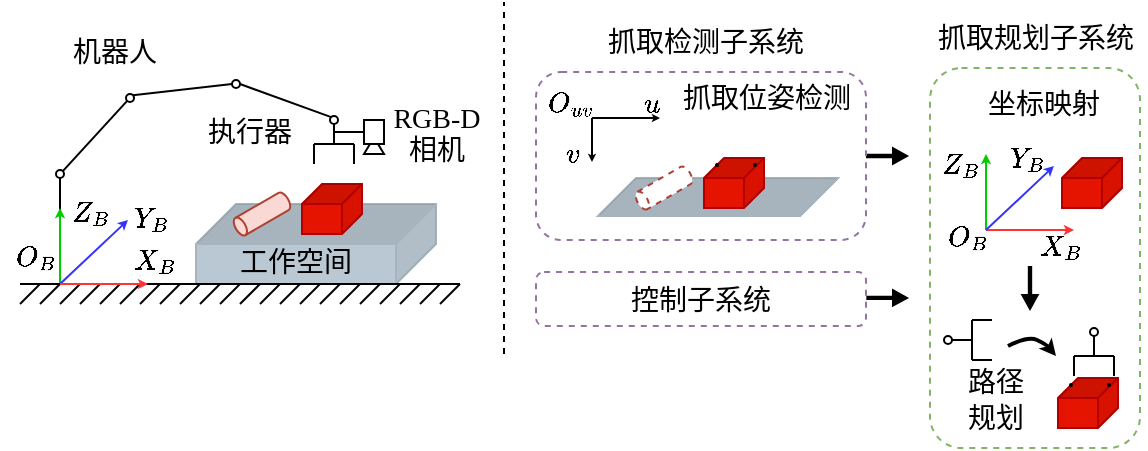 <mxfile version="24.5.1" type="device">
  <diagram name="第 1 页" id="QVBIr1oQ65fZIcBnBIKk">
    <mxGraphModel dx="683" dy="407" grid="1" gridSize="10" guides="0" tooltips="1" connect="1" arrows="1" fold="1" page="1" pageScale="1" pageWidth="1920" pageHeight="1200" math="1" shadow="0">
      <root>
        <mxCell id="0" />
        <mxCell id="1" parent="0" />
        <mxCell id="sRjg3EX3xUOvvjhrIUut-145" value="" style="group;strokeColor=none;" parent="1" vertex="1" connectable="0">
          <mxGeometry x="10" y="21" width="563" height="223" as="geometry" />
        </mxCell>
        <mxCell id="sRjg3EX3xUOvvjhrIUut-85" value="&lt;font face=&quot;宋体&quot; style=&quot;font-size: 14px;&quot;&gt;抓取检测子系统&lt;/font&gt;" style="text;html=1;align=center;verticalAlign=middle;whiteSpace=wrap;rounded=0;container=0;" parent="sRjg3EX3xUOvvjhrIUut-145" vertex="1">
          <mxGeometry x="289" y="15" width="108" height="12" as="geometry" />
        </mxCell>
        <mxCell id="sRjg3EX3xUOvvjhrIUut-5" value="" style="endArrow=none;html=1;rounded=0;dashed=1;" parent="sRjg3EX3xUOvvjhrIUut-145" edge="1">
          <mxGeometry width="50" height="50" relative="1" as="geometry">
            <mxPoint x="242" y="176" as="sourcePoint" />
            <mxPoint x="242" as="targetPoint" />
          </mxGeometry>
        </mxCell>
        <mxCell id="sRjg3EX3xUOvvjhrIUut-87" value="&lt;span style=&quot;font-size: 14px;&quot;&gt;&lt;font face=&quot;宋体&quot;&gt;控制子系统&lt;/font&gt;&lt;/span&gt;" style="rounded=1;whiteSpace=wrap;html=1;fillColor=#FFFFFF;strokeColor=#9673a6;dashed=1;container=0;" parent="sRjg3EX3xUOvvjhrIUut-145" vertex="1">
          <mxGeometry x="258" y="135" width="165" height="27" as="geometry" />
        </mxCell>
        <mxCell id="sRjg3EX3xUOvvjhrIUut-140" value="" style="shape=flexArrow;endArrow=classic;html=1;rounded=0;fillColor=#000000;width=1.176;endSize=2;endWidth=5.536;startSize=2;exitX=1;exitY=0.5;exitDx=0;exitDy=0;" parent="sRjg3EX3xUOvvjhrIUut-145" source="sRjg3EX3xUOvvjhrIUut-69" edge="1">
          <mxGeometry width="50" height="50" relative="1" as="geometry">
            <mxPoint x="338" y="218" as="sourcePoint" />
            <mxPoint x="444" y="77" as="targetPoint" />
          </mxGeometry>
        </mxCell>
        <mxCell id="sRjg3EX3xUOvvjhrIUut-141" value="" style="shape=flexArrow;endArrow=classic;html=1;rounded=0;fillColor=#000000;width=1.176;endSize=2;endWidth=5.536;startSize=2;exitX=1.001;exitY=0.478;exitDx=0;exitDy=0;exitPerimeter=0;" parent="sRjg3EX3xUOvvjhrIUut-145" source="sRjg3EX3xUOvvjhrIUut-87" edge="1">
          <mxGeometry width="50" height="50" relative="1" as="geometry">
            <mxPoint x="290" y="226" as="sourcePoint" />
            <mxPoint x="444" y="148" as="targetPoint" />
          </mxGeometry>
        </mxCell>
        <mxCell id="sRjg3EX3xUOvvjhrIUut-30" value="&lt;font face=&quot;宋体&quot; style=&quot;font-size: 14px;&quot;&gt;工作空间&lt;/font&gt;" style="shape=cube;whiteSpace=wrap;html=1;boundedLbl=1;backgroundOutline=1;darkOpacity=0.05;darkOpacity2=0.1;direction=south;fillColor=#bac8d3;strokeColor=#a7b4bd;strokeWidth=1;container=0;" parent="sRjg3EX3xUOvvjhrIUut-145" vertex="1">
          <mxGeometry x="88" y="101" width="120" height="40" as="geometry" />
        </mxCell>
        <mxCell id="sRjg3EX3xUOvvjhrIUut-31" value="" style="shape=cylinder3;whiteSpace=wrap;html=1;boundedLbl=1;backgroundOutline=1;size=2.528;direction=west;rotation=60;fillColor=#fad9d5;strokeColor=#ae4132;container=0;" parent="sRjg3EX3xUOvvjhrIUut-145" vertex="1">
          <mxGeometry x="116" y="91" width="10" height="30" as="geometry" />
        </mxCell>
        <mxCell id="sRjg3EX3xUOvvjhrIUut-32" value="" style="shape=cube;whiteSpace=wrap;html=1;boundedLbl=1;backgroundOutline=1;darkOpacity=0.05;darkOpacity2=0.1;direction=south;size=10;fillColor=#e51400;strokeColor=#B20000;fontColor=#ffffff;container=0;" parent="sRjg3EX3xUOvvjhrIUut-145" vertex="1">
          <mxGeometry x="141" y="91" width="30" height="25" as="geometry" />
        </mxCell>
        <mxCell id="sRjg3EX3xUOvvjhrIUut-48" value="" style="endArrow=none;html=1;rounded=0;" parent="sRjg3EX3xUOvvjhrIUut-145" edge="1">
          <mxGeometry width="50" height="50" relative="1" as="geometry">
            <mxPoint x="20" y="141" as="sourcePoint" />
            <mxPoint x="20" y="87" as="targetPoint" />
          </mxGeometry>
        </mxCell>
        <mxCell id="sRjg3EX3xUOvvjhrIUut-49" value="" style="ellipse;whiteSpace=wrap;html=1;aspect=fixed;container=0;" parent="sRjg3EX3xUOvvjhrIUut-145" vertex="1">
          <mxGeometry x="18" y="84" width="4" height="4" as="geometry" />
        </mxCell>
        <mxCell id="sRjg3EX3xUOvvjhrIUut-51" value="" style="endArrow=classic;html=1;rounded=0;strokeColor=#00CC00;strokeWidth=1;endSize=2;" parent="sRjg3EX3xUOvvjhrIUut-145" edge="1">
          <mxGeometry width="50" height="50" relative="1" as="geometry">
            <mxPoint x="20" y="141" as="sourcePoint" />
            <mxPoint x="20" y="103" as="targetPoint" />
          </mxGeometry>
        </mxCell>
        <mxCell id="sRjg3EX3xUOvvjhrIUut-52" value="" style="endArrow=classic;html=1;rounded=0;strokeColor=#3333FF;strokeWidth=1;endSize=2;" parent="sRjg3EX3xUOvvjhrIUut-145" edge="1">
          <mxGeometry width="50" height="50" relative="1" as="geometry">
            <mxPoint x="20" y="141" as="sourcePoint" />
            <mxPoint x="54" y="109" as="targetPoint" />
          </mxGeometry>
        </mxCell>
        <mxCell id="sRjg3EX3xUOvvjhrIUut-55" value="\(O_B\)" style="text;html=1;align=center;verticalAlign=middle;whiteSpace=wrap;rounded=0;container=0;" parent="sRjg3EX3xUOvvjhrIUut-145" vertex="1">
          <mxGeometry x="1" y="121" width="13" height="14" as="geometry" />
        </mxCell>
        <mxCell id="sRjg3EX3xUOvvjhrIUut-56" value="\(X_B\)" style="text;html=1;align=center;verticalAlign=middle;whiteSpace=wrap;rounded=0;container=0;" parent="sRjg3EX3xUOvvjhrIUut-145" vertex="1">
          <mxGeometry x="62" y="121" width="11" height="15" as="geometry" />
        </mxCell>
        <mxCell id="sRjg3EX3xUOvvjhrIUut-57" value="\(Y_B\)" style="text;html=1;align=center;verticalAlign=middle;whiteSpace=wrap;rounded=0;container=0;" parent="sRjg3EX3xUOvvjhrIUut-145" vertex="1">
          <mxGeometry x="36" y="93" width="60" height="30" as="geometry" />
        </mxCell>
        <mxCell id="sRjg3EX3xUOvvjhrIUut-58" value="\(Z_B\)" style="text;html=1;align=center;verticalAlign=middle;whiteSpace=wrap;rounded=0;container=0;" parent="sRjg3EX3xUOvvjhrIUut-145" vertex="1">
          <mxGeometry x="26" y="99" width="18" height="11" as="geometry" />
        </mxCell>
        <mxCell id="sRjg3EX3xUOvvjhrIUut-60" value="" style="ellipse;whiteSpace=wrap;html=1;aspect=fixed;container=0;" parent="sRjg3EX3xUOvvjhrIUut-145" vertex="1">
          <mxGeometry x="53" y="46" width="4" height="4" as="geometry" />
        </mxCell>
        <mxCell id="sRjg3EX3xUOvvjhrIUut-62" value="" style="endArrow=none;html=1;rounded=0;entryX=0;entryY=1;entryDx=0;entryDy=0;exitX=1;exitY=0;exitDx=0;exitDy=0;" parent="sRjg3EX3xUOvvjhrIUut-145" source="sRjg3EX3xUOvvjhrIUut-49" target="sRjg3EX3xUOvvjhrIUut-60" edge="1">
          <mxGeometry width="50" height="50" relative="1" as="geometry">
            <mxPoint x="6" y="77" as="sourcePoint" />
            <mxPoint x="39" y="41" as="targetPoint" />
          </mxGeometry>
        </mxCell>
        <mxCell id="sRjg3EX3xUOvvjhrIUut-63" value="" style="ellipse;whiteSpace=wrap;html=1;aspect=fixed;container=0;" parent="sRjg3EX3xUOvvjhrIUut-145" vertex="1">
          <mxGeometry x="106" y="39" width="4" height="4" as="geometry" />
        </mxCell>
        <mxCell id="sRjg3EX3xUOvvjhrIUut-64" value="" style="endArrow=none;html=1;rounded=0;entryX=0;entryY=0.5;entryDx=0;entryDy=0;exitX=1;exitY=0;exitDx=0;exitDy=0;" parent="sRjg3EX3xUOvvjhrIUut-145" source="sRjg3EX3xUOvvjhrIUut-60" target="sRjg3EX3xUOvvjhrIUut-63" edge="1">
          <mxGeometry width="50" height="50" relative="1" as="geometry">
            <mxPoint x="56" y="30" as="sourcePoint" />
            <mxPoint x="105" y="23" as="targetPoint" />
          </mxGeometry>
        </mxCell>
        <mxCell id="sRjg3EX3xUOvvjhrIUut-65" value="" style="endArrow=none;html=1;rounded=0;exitX=1;exitY=0.5;exitDx=0;exitDy=0;entryX=0;entryY=0;entryDx=0;entryDy=0;" parent="sRjg3EX3xUOvvjhrIUut-145" source="sRjg3EX3xUOvvjhrIUut-63" target="sRjg3EX3xUOvvjhrIUut-39" edge="1">
          <mxGeometry width="50" height="50" relative="1" as="geometry">
            <mxPoint x="131" y="65" as="sourcePoint" />
            <mxPoint x="181" y="15" as="targetPoint" />
          </mxGeometry>
        </mxCell>
        <mxCell id="sRjg3EX3xUOvvjhrIUut-66" value="&lt;font face=&quot;宋体&quot; style=&quot;font-size: 14px;&quot;&gt;执行器&lt;/font&gt;" style="text;html=1;align=center;verticalAlign=middle;whiteSpace=wrap;rounded=0;container=0;" parent="sRjg3EX3xUOvvjhrIUut-145" vertex="1">
          <mxGeometry x="90" y="60" width="50" height="11" as="geometry" />
        </mxCell>
        <mxCell id="sRjg3EX3xUOvvjhrIUut-67" value="&lt;font face=&quot;宋体&quot; style=&quot;font-size: 14px;&quot;&gt;机器人&lt;/font&gt;" style="text;html=1;align=center;verticalAlign=middle;whiteSpace=wrap;rounded=0;container=0;" parent="sRjg3EX3xUOvvjhrIUut-145" vertex="1">
          <mxGeometry x="20" y="10" width="55" height="31" as="geometry" />
        </mxCell>
        <mxCell id="sRjg3EX3xUOvvjhrIUut-68" value="&lt;font style=&quot;font-size: 14px;&quot; face=&quot;Times New Roman&quot;&gt;RGB-D&lt;/font&gt;&lt;div style=&quot;line-height: 100%; font-size: 14px;&quot;&gt;&lt;font face=&quot;宋体&quot;&gt;相机&lt;/font&gt;&lt;/div&gt;" style="text;html=1;align=center;verticalAlign=middle;whiteSpace=wrap;rounded=0;spacing=1;spacingTop=0;container=0;" parent="sRjg3EX3xUOvvjhrIUut-145" vertex="1">
          <mxGeometry x="185" y="60" width="47" height="11" as="geometry" />
        </mxCell>
        <mxCell id="sRjg3EX3xUOvvjhrIUut-6" value="" style="endArrow=none;html=1;rounded=0;" parent="sRjg3EX3xUOvvjhrIUut-145" edge="1">
          <mxGeometry width="50" height="50" relative="1" as="geometry">
            <mxPoint y="141" as="sourcePoint" />
            <mxPoint x="220" y="141" as="targetPoint" />
          </mxGeometry>
        </mxCell>
        <mxCell id="sRjg3EX3xUOvvjhrIUut-7" value="" style="endArrow=none;html=1;rounded=0;" parent="sRjg3EX3xUOvvjhrIUut-145" edge="1">
          <mxGeometry width="50" height="50" relative="1" as="geometry">
            <mxPoint y="151" as="sourcePoint" />
            <mxPoint x="10" y="141" as="targetPoint" />
          </mxGeometry>
        </mxCell>
        <mxCell id="sRjg3EX3xUOvvjhrIUut-8" value="" style="endArrow=none;html=1;rounded=0;" parent="sRjg3EX3xUOvvjhrIUut-145" edge="1">
          <mxGeometry width="50" height="50" relative="1" as="geometry">
            <mxPoint x="60" y="151" as="sourcePoint" />
            <mxPoint x="70" y="141" as="targetPoint" />
          </mxGeometry>
        </mxCell>
        <mxCell id="sRjg3EX3xUOvvjhrIUut-9" value="" style="endArrow=none;html=1;rounded=0;" parent="sRjg3EX3xUOvvjhrIUut-145" edge="1">
          <mxGeometry width="50" height="50" relative="1" as="geometry">
            <mxPoint x="20" y="151" as="sourcePoint" />
            <mxPoint x="30" y="141" as="targetPoint" />
          </mxGeometry>
        </mxCell>
        <mxCell id="sRjg3EX3xUOvvjhrIUut-10" value="" style="endArrow=none;html=1;rounded=0;" parent="sRjg3EX3xUOvvjhrIUut-145" edge="1">
          <mxGeometry width="50" height="50" relative="1" as="geometry">
            <mxPoint x="80" y="151" as="sourcePoint" />
            <mxPoint x="90" y="141" as="targetPoint" />
          </mxGeometry>
        </mxCell>
        <mxCell id="sRjg3EX3xUOvvjhrIUut-11" value="" style="endArrow=none;html=1;rounded=0;" parent="sRjg3EX3xUOvvjhrIUut-145" edge="1">
          <mxGeometry width="50" height="50" relative="1" as="geometry">
            <mxPoint x="40" y="151" as="sourcePoint" />
            <mxPoint x="50" y="141" as="targetPoint" />
          </mxGeometry>
        </mxCell>
        <mxCell id="sRjg3EX3xUOvvjhrIUut-12" value="" style="endArrow=none;html=1;rounded=0;" parent="sRjg3EX3xUOvvjhrIUut-145" edge="1">
          <mxGeometry width="50" height="50" relative="1" as="geometry">
            <mxPoint x="100" y="151" as="sourcePoint" />
            <mxPoint x="110" y="141" as="targetPoint" />
          </mxGeometry>
        </mxCell>
        <mxCell id="sRjg3EX3xUOvvjhrIUut-13" value="" style="endArrow=none;html=1;rounded=0;" parent="sRjg3EX3xUOvvjhrIUut-145" edge="1">
          <mxGeometry width="50" height="50" relative="1" as="geometry">
            <mxPoint x="120" y="151" as="sourcePoint" />
            <mxPoint x="130" y="141" as="targetPoint" />
          </mxGeometry>
        </mxCell>
        <mxCell id="sRjg3EX3xUOvvjhrIUut-14" value="" style="endArrow=none;html=1;rounded=0;" parent="sRjg3EX3xUOvvjhrIUut-145" edge="1">
          <mxGeometry width="50" height="50" relative="1" as="geometry">
            <mxPoint x="140" y="151" as="sourcePoint" />
            <mxPoint x="150" y="141" as="targetPoint" />
          </mxGeometry>
        </mxCell>
        <mxCell id="sRjg3EX3xUOvvjhrIUut-15" value="" style="endArrow=none;html=1;rounded=0;" parent="sRjg3EX3xUOvvjhrIUut-145" edge="1">
          <mxGeometry width="50" height="50" relative="1" as="geometry">
            <mxPoint x="160" y="151" as="sourcePoint" />
            <mxPoint x="170" y="141" as="targetPoint" />
          </mxGeometry>
        </mxCell>
        <mxCell id="sRjg3EX3xUOvvjhrIUut-16" value="" style="endArrow=none;html=1;rounded=0;" parent="sRjg3EX3xUOvvjhrIUut-145" edge="1">
          <mxGeometry width="50" height="50" relative="1" as="geometry">
            <mxPoint x="180" y="151" as="sourcePoint" />
            <mxPoint x="190" y="141" as="targetPoint" />
          </mxGeometry>
        </mxCell>
        <mxCell id="sRjg3EX3xUOvvjhrIUut-17" value="" style="endArrow=none;html=1;rounded=0;" parent="sRjg3EX3xUOvvjhrIUut-145" edge="1">
          <mxGeometry width="50" height="50" relative="1" as="geometry">
            <mxPoint x="200" y="151" as="sourcePoint" />
            <mxPoint x="210" y="141" as="targetPoint" />
          </mxGeometry>
        </mxCell>
        <mxCell id="sRjg3EX3xUOvvjhrIUut-19" value="" style="endArrow=none;html=1;rounded=0;" parent="sRjg3EX3xUOvvjhrIUut-145" edge="1">
          <mxGeometry width="50" height="50" relative="1" as="geometry">
            <mxPoint x="10" y="151" as="sourcePoint" />
            <mxPoint x="20" y="141" as="targetPoint" />
          </mxGeometry>
        </mxCell>
        <mxCell id="sRjg3EX3xUOvvjhrIUut-20" value="" style="endArrow=none;html=1;rounded=0;" parent="sRjg3EX3xUOvvjhrIUut-145" edge="1">
          <mxGeometry width="50" height="50" relative="1" as="geometry">
            <mxPoint x="30" y="151" as="sourcePoint" />
            <mxPoint x="40" y="141" as="targetPoint" />
          </mxGeometry>
        </mxCell>
        <mxCell id="sRjg3EX3xUOvvjhrIUut-21" value="" style="endArrow=none;html=1;rounded=0;" parent="sRjg3EX3xUOvvjhrIUut-145" edge="1">
          <mxGeometry width="50" height="50" relative="1" as="geometry">
            <mxPoint x="50" y="151" as="sourcePoint" />
            <mxPoint x="60" y="141" as="targetPoint" />
          </mxGeometry>
        </mxCell>
        <mxCell id="sRjg3EX3xUOvvjhrIUut-22" value="" style="endArrow=none;html=1;rounded=0;" parent="sRjg3EX3xUOvvjhrIUut-145" edge="1">
          <mxGeometry width="50" height="50" relative="1" as="geometry">
            <mxPoint x="70" y="151" as="sourcePoint" />
            <mxPoint x="80" y="141" as="targetPoint" />
          </mxGeometry>
        </mxCell>
        <mxCell id="sRjg3EX3xUOvvjhrIUut-23" value="" style="endArrow=none;html=1;rounded=0;" parent="sRjg3EX3xUOvvjhrIUut-145" edge="1">
          <mxGeometry width="50" height="50" relative="1" as="geometry">
            <mxPoint x="90" y="151" as="sourcePoint" />
            <mxPoint x="100" y="141" as="targetPoint" />
          </mxGeometry>
        </mxCell>
        <mxCell id="sRjg3EX3xUOvvjhrIUut-24" value="" style="endArrow=none;html=1;rounded=0;" parent="sRjg3EX3xUOvvjhrIUut-145" edge="1">
          <mxGeometry width="50" height="50" relative="1" as="geometry">
            <mxPoint x="110" y="151" as="sourcePoint" />
            <mxPoint x="120" y="141" as="targetPoint" />
          </mxGeometry>
        </mxCell>
        <mxCell id="sRjg3EX3xUOvvjhrIUut-25" value="" style="endArrow=none;html=1;rounded=0;" parent="sRjg3EX3xUOvvjhrIUut-145" edge="1">
          <mxGeometry width="50" height="50" relative="1" as="geometry">
            <mxPoint x="130" y="151" as="sourcePoint" />
            <mxPoint x="140" y="141" as="targetPoint" />
          </mxGeometry>
        </mxCell>
        <mxCell id="sRjg3EX3xUOvvjhrIUut-26" value="" style="endArrow=none;html=1;rounded=0;" parent="sRjg3EX3xUOvvjhrIUut-145" edge="1">
          <mxGeometry width="50" height="50" relative="1" as="geometry">
            <mxPoint x="150" y="151" as="sourcePoint" />
            <mxPoint x="160" y="141" as="targetPoint" />
          </mxGeometry>
        </mxCell>
        <mxCell id="sRjg3EX3xUOvvjhrIUut-27" value="" style="endArrow=none;html=1;rounded=0;" parent="sRjg3EX3xUOvvjhrIUut-145" edge="1">
          <mxGeometry width="50" height="50" relative="1" as="geometry">
            <mxPoint x="170" y="151" as="sourcePoint" />
            <mxPoint x="180" y="141" as="targetPoint" />
          </mxGeometry>
        </mxCell>
        <mxCell id="sRjg3EX3xUOvvjhrIUut-28" value="" style="endArrow=none;html=1;rounded=0;" parent="sRjg3EX3xUOvvjhrIUut-145" edge="1">
          <mxGeometry width="50" height="50" relative="1" as="geometry">
            <mxPoint x="190" y="151" as="sourcePoint" />
            <mxPoint x="200" y="141" as="targetPoint" />
          </mxGeometry>
        </mxCell>
        <mxCell id="sRjg3EX3xUOvvjhrIUut-29" value="" style="endArrow=none;html=1;rounded=0;" parent="sRjg3EX3xUOvvjhrIUut-145" edge="1">
          <mxGeometry width="50" height="50" relative="1" as="geometry">
            <mxPoint x="210" y="151" as="sourcePoint" />
            <mxPoint x="220" y="141" as="targetPoint" />
          </mxGeometry>
        </mxCell>
        <mxCell id="sRjg3EX3xUOvvjhrIUut-34" value="" style="endArrow=none;html=1;rounded=0;" parent="sRjg3EX3xUOvvjhrIUut-145" edge="1">
          <mxGeometry width="50" height="50" relative="1" as="geometry">
            <mxPoint x="147" y="71" as="sourcePoint" />
            <mxPoint x="167" y="71" as="targetPoint" />
          </mxGeometry>
        </mxCell>
        <mxCell id="sRjg3EX3xUOvvjhrIUut-36" value="" style="endArrow=none;html=1;rounded=0;" parent="sRjg3EX3xUOvvjhrIUut-145" edge="1">
          <mxGeometry width="50" height="50" relative="1" as="geometry">
            <mxPoint x="147" y="81" as="sourcePoint" />
            <mxPoint x="147" y="71" as="targetPoint" />
          </mxGeometry>
        </mxCell>
        <mxCell id="sRjg3EX3xUOvvjhrIUut-37" value="" style="endArrow=none;html=1;rounded=0;" parent="sRjg3EX3xUOvvjhrIUut-145" edge="1">
          <mxGeometry width="50" height="50" relative="1" as="geometry">
            <mxPoint x="167" y="81" as="sourcePoint" />
            <mxPoint x="167" y="71" as="targetPoint" />
            <Array as="points">
              <mxPoint x="167" y="71" />
            </Array>
          </mxGeometry>
        </mxCell>
        <mxCell id="sRjg3EX3xUOvvjhrIUut-38" value="" style="endArrow=none;html=1;rounded=0;" parent="sRjg3EX3xUOvvjhrIUut-145" edge="1">
          <mxGeometry width="50" height="50" relative="1" as="geometry">
            <mxPoint x="157" y="71" as="sourcePoint" />
            <mxPoint x="157" y="61" as="targetPoint" />
          </mxGeometry>
        </mxCell>
        <mxCell id="sRjg3EX3xUOvvjhrIUut-39" value="" style="ellipse;whiteSpace=wrap;html=1;aspect=fixed;container=0;" parent="sRjg3EX3xUOvvjhrIUut-145" vertex="1">
          <mxGeometry x="155" y="57" width="4" height="4" as="geometry" />
        </mxCell>
        <mxCell id="sRjg3EX3xUOvvjhrIUut-41" value="" style="rounded=0;whiteSpace=wrap;html=1;container=0;" parent="sRjg3EX3xUOvvjhrIUut-145" vertex="1">
          <mxGeometry x="172" y="59" width="10" height="12" as="geometry" />
        </mxCell>
        <mxCell id="sRjg3EX3xUOvvjhrIUut-43" value="" style="endArrow=none;html=1;rounded=0;entryX=0;entryY=0.5;entryDx=0;entryDy=0;" parent="sRjg3EX3xUOvvjhrIUut-145" target="sRjg3EX3xUOvvjhrIUut-41" edge="1">
          <mxGeometry width="50" height="50" relative="1" as="geometry">
            <mxPoint x="157" y="65" as="sourcePoint" />
            <mxPoint x="170" y="45" as="targetPoint" />
          </mxGeometry>
        </mxCell>
        <mxCell id="sRjg3EX3xUOvvjhrIUut-44" value="" style="shape=trapezoid;perimeter=trapezoidPerimeter;whiteSpace=wrap;html=1;fixedSize=1;size=3;container=0;" parent="sRjg3EX3xUOvvjhrIUut-145" vertex="1">
          <mxGeometry x="172" y="71" width="10" height="5" as="geometry" />
        </mxCell>
        <mxCell id="sRjg3EX3xUOvvjhrIUut-69" value="" style="rounded=1;whiteSpace=wrap;html=1;strokeColor=#9673a6;fillColor=#FFFFFF;dashed=1;container=0;" parent="sRjg3EX3xUOvvjhrIUut-145" vertex="1">
          <mxGeometry x="258" y="35" width="165" height="84" as="geometry" />
        </mxCell>
        <mxCell id="sRjg3EX3xUOvvjhrIUut-70" value="\(O_{uv}\)" style="text;html=1;align=center;verticalAlign=middle;whiteSpace=wrap;rounded=0;container=0;" parent="sRjg3EX3xUOvvjhrIUut-145" vertex="1">
          <mxGeometry x="264" y="44" width="22" height="14" as="geometry" />
        </mxCell>
        <mxCell id="sRjg3EX3xUOvvjhrIUut-72" value="" style="endArrow=classic;html=1;rounded=0;exitX=1;exitY=1;exitDx=0;exitDy=0;endSize=1;" parent="sRjg3EX3xUOvvjhrIUut-145" source="sRjg3EX3xUOvvjhrIUut-70" edge="1">
          <mxGeometry width="50" height="50" relative="1" as="geometry">
            <mxPoint x="299" y="102" as="sourcePoint" />
            <mxPoint x="320" y="58" as="targetPoint" />
          </mxGeometry>
        </mxCell>
        <mxCell id="sRjg3EX3xUOvvjhrIUut-74" value="" style="endArrow=classic;html=1;rounded=0;exitX=1;exitY=1;exitDx=0;exitDy=0;endSize=1;" parent="sRjg3EX3xUOvvjhrIUut-145" source="sRjg3EX3xUOvvjhrIUut-70" edge="1">
          <mxGeometry width="50" height="50" relative="1" as="geometry">
            <mxPoint x="283" y="150" as="sourcePoint" />
            <mxPoint x="286" y="80" as="targetPoint" />
          </mxGeometry>
        </mxCell>
        <mxCell id="sRjg3EX3xUOvvjhrIUut-75" value="\(u\)" style="text;html=1;align=center;verticalAlign=middle;whiteSpace=wrap;rounded=0;container=0;" parent="sRjg3EX3xUOvvjhrIUut-145" vertex="1">
          <mxGeometry x="310" y="45" width="12" height="12" as="geometry" />
        </mxCell>
        <mxCell id="sRjg3EX3xUOvvjhrIUut-76" value="\(v\)" style="text;html=1;align=center;verticalAlign=middle;whiteSpace=wrap;rounded=0;container=0;" parent="sRjg3EX3xUOvvjhrIUut-145" vertex="1">
          <mxGeometry x="270" y="70" width="12" height="12" as="geometry" />
        </mxCell>
        <mxCell id="sRjg3EX3xUOvvjhrIUut-79" value="" style="shape=cube;whiteSpace=wrap;html=1;boundedLbl=1;backgroundOutline=1;darkOpacity=0.05;darkOpacity2=0.1;direction=south;fillColor=#bac8d3;strokeColor=#a7b4bd;strokeWidth=1;container=0;" parent="sRjg3EX3xUOvvjhrIUut-145" vertex="1">
          <mxGeometry x="289" y="88" width="120" height="19" as="geometry" />
        </mxCell>
        <mxCell id="sRjg3EX3xUOvvjhrIUut-80" value="" style="shape=cylinder3;whiteSpace=wrap;html=1;boundedLbl=1;backgroundOutline=1;size=2.528;direction=west;rotation=60;fillColor=#FFFFFF;strokeColor=#ae4132;dashed=1;container=0;" parent="sRjg3EX3xUOvvjhrIUut-145" vertex="1">
          <mxGeometry x="317" y="78" width="10" height="30" as="geometry" />
        </mxCell>
        <mxCell id="sRjg3EX3xUOvvjhrIUut-82" value="&lt;span style=&quot;font-size: 14px;&quot;&gt;&lt;font face=&quot;宋体&quot;&gt;抓取位姿检测&lt;/font&gt;&lt;/span&gt;" style="text;html=1;align=center;verticalAlign=middle;whiteSpace=wrap;rounded=0;container=0;" parent="sRjg3EX3xUOvvjhrIUut-145" vertex="1">
          <mxGeometry x="330" y="40" width="87" height="15" as="geometry" />
        </mxCell>
        <mxCell id="sRjg3EX3xUOvvjhrIUut-81" value="" style="shape=cube;whiteSpace=wrap;html=1;boundedLbl=1;backgroundOutline=1;darkOpacity=0.05;darkOpacity2=0.1;direction=south;size=10;fillColor=#e51400;strokeColor=#B20000;fontColor=#ffffff;container=0;" parent="sRjg3EX3xUOvvjhrIUut-145" vertex="1">
          <mxGeometry x="342" y="78" width="30" height="25" as="geometry" />
        </mxCell>
        <mxCell id="sRjg3EX3xUOvvjhrIUut-125" value="" style="ellipse;whiteSpace=wrap;html=1;aspect=fixed;container=0;" parent="sRjg3EX3xUOvvjhrIUut-145" vertex="1">
          <mxGeometry x="348" y="81" width="1" height="1" as="geometry" />
        </mxCell>
        <mxCell id="sRjg3EX3xUOvvjhrIUut-127" value="" style="ellipse;whiteSpace=wrap;html=1;aspect=fixed;container=0;" parent="sRjg3EX3xUOvvjhrIUut-145" vertex="1">
          <mxGeometry x="367" y="81" width="1" height="1" as="geometry" />
        </mxCell>
        <mxCell id="sRjg3EX3xUOvvjhrIUut-88" value="" style="rounded=1;whiteSpace=wrap;html=1;fillColor=#FFFFFF;strokeColor=#82b366;dashed=1;container=0;" parent="sRjg3EX3xUOvvjhrIUut-145" vertex="1">
          <mxGeometry x="455" y="33" width="105" height="190" as="geometry" />
        </mxCell>
        <mxCell id="sRjg3EX3xUOvvjhrIUut-89" value="" style="shape=cube;whiteSpace=wrap;html=1;boundedLbl=1;backgroundOutline=1;darkOpacity=0.05;darkOpacity2=0.1;direction=south;size=10;fillColor=#e51400;strokeColor=#B20000;fontColor=#ffffff;container=0;" parent="sRjg3EX3xUOvvjhrIUut-145" vertex="1">
          <mxGeometry x="521" y="78" width="30" height="25" as="geometry" />
        </mxCell>
        <mxCell id="sRjg3EX3xUOvvjhrIUut-97" value="" style="endArrow=classic;html=1;rounded=0;strokeColor=#FF3333;strokeWidth=1;endSize=2;" parent="sRjg3EX3xUOvvjhrIUut-145" edge="1">
          <mxGeometry width="50" height="50" relative="1" as="geometry">
            <mxPoint x="483" y="114" as="sourcePoint" />
            <mxPoint x="527" y="114" as="targetPoint" />
          </mxGeometry>
        </mxCell>
        <mxCell id="sRjg3EX3xUOvvjhrIUut-98" value="" style="endArrow=classic;html=1;rounded=0;strokeColor=#00CC00;strokeWidth=1;endSize=2;" parent="sRjg3EX3xUOvvjhrIUut-145" edge="1">
          <mxGeometry width="50" height="50" relative="1" as="geometry">
            <mxPoint x="483" y="114" as="sourcePoint" />
            <mxPoint x="483" y="76" as="targetPoint" />
          </mxGeometry>
        </mxCell>
        <mxCell id="sRjg3EX3xUOvvjhrIUut-99" value="" style="endArrow=classic;html=1;rounded=0;strokeColor=#3333FF;strokeWidth=1;endSize=2;" parent="sRjg3EX3xUOvvjhrIUut-145" edge="1">
          <mxGeometry width="50" height="50" relative="1" as="geometry">
            <mxPoint x="483" y="114" as="sourcePoint" />
            <mxPoint x="517" y="82" as="targetPoint" />
          </mxGeometry>
        </mxCell>
        <mxCell id="sRjg3EX3xUOvvjhrIUut-100" value="\(O_B\)" style="text;html=1;align=center;verticalAlign=middle;whiteSpace=wrap;rounded=0;container=0;" parent="sRjg3EX3xUOvvjhrIUut-145" vertex="1">
          <mxGeometry x="467" y="111" width="13" height="14" as="geometry" />
        </mxCell>
        <mxCell id="sRjg3EX3xUOvvjhrIUut-101" value="\(X_B\)" style="text;html=1;align=center;verticalAlign=middle;whiteSpace=wrap;rounded=0;container=0;" parent="sRjg3EX3xUOvvjhrIUut-145" vertex="1">
          <mxGeometry x="515" y="114" width="11" height="15" as="geometry" />
        </mxCell>
        <mxCell id="sRjg3EX3xUOvvjhrIUut-102" value="\(Y_B\)" style="text;html=1;align=center;verticalAlign=middle;whiteSpace=wrap;rounded=0;container=0;" parent="sRjg3EX3xUOvvjhrIUut-145" vertex="1">
          <mxGeometry x="494" y="72" width="19" height="12" as="geometry" />
        </mxCell>
        <mxCell id="sRjg3EX3xUOvvjhrIUut-103" value="\(Z_B\)" style="text;html=1;align=center;verticalAlign=middle;whiteSpace=wrap;rounded=0;container=0;" parent="sRjg3EX3xUOvvjhrIUut-145" vertex="1">
          <mxGeometry x="461" y="75" width="18" height="11" as="geometry" />
        </mxCell>
        <mxCell id="sRjg3EX3xUOvvjhrIUut-105" value="&lt;span style=&quot;font-size: 14px;&quot;&gt;&lt;font face=&quot;宋体&quot;&gt;坐标映射&lt;/font&gt;&lt;/span&gt;" style="text;html=1;align=center;verticalAlign=middle;whiteSpace=wrap;rounded=0;container=0;" parent="sRjg3EX3xUOvvjhrIUut-145" vertex="1">
          <mxGeometry x="482" y="36" width="60" height="30" as="geometry" />
        </mxCell>
        <mxCell id="sRjg3EX3xUOvvjhrIUut-135" value="&lt;font face=&quot;宋体&quot; style=&quot;font-size: 14px;&quot;&gt;抓取规划子系统&lt;/font&gt;" style="text;html=1;align=center;verticalAlign=middle;whiteSpace=wrap;rounded=0;container=0;" parent="sRjg3EX3xUOvvjhrIUut-145" vertex="1">
          <mxGeometry x="453" y="13" width="110" height="12" as="geometry" />
        </mxCell>
        <mxCell id="sRjg3EX3xUOvvjhrIUut-136" value="&lt;span style=&quot;font-size: 14px;&quot;&gt;&lt;font face=&quot;宋体&quot;&gt;路径规划&lt;/font&gt;&lt;/span&gt;" style="text;html=1;align=center;verticalAlign=middle;whiteSpace=wrap;rounded=0;container=0;" parent="sRjg3EX3xUOvvjhrIUut-145" vertex="1">
          <mxGeometry x="467" y="184" width="42" height="30" as="geometry" />
        </mxCell>
        <mxCell id="sRjg3EX3xUOvvjhrIUut-137" value="" style="shape=flexArrow;endArrow=classic;html=1;rounded=0;fillColor=#000000;width=1.176;endSize=2;endWidth=5.536;startSize=2;" parent="sRjg3EX3xUOvvjhrIUut-145" edge="1">
          <mxGeometry width="50" height="50" relative="1" as="geometry">
            <mxPoint x="505" y="132" as="sourcePoint" />
            <mxPoint x="505" y="154" as="targetPoint" />
          </mxGeometry>
        </mxCell>
        <mxCell id="sRjg3EX3xUOvvjhrIUut-138" value="" style="curved=1;endArrow=classic;html=1;rounded=0;strokeWidth=2;endSize=2;startSize=2;" parent="sRjg3EX3xUOvvjhrIUut-145" edge="1">
          <mxGeometry width="50" height="50" relative="1" as="geometry">
            <mxPoint x="494" y="172" as="sourcePoint" />
            <mxPoint x="518" y="177" as="targetPoint" />
            <Array as="points">
              <mxPoint x="504" y="167" />
              <mxPoint x="513" y="171" />
            </Array>
          </mxGeometry>
        </mxCell>
        <mxCell id="sRjg3EX3xUOvvjhrIUut-108" value="" style="endArrow=none;html=1;rounded=0;" parent="sRjg3EX3xUOvvjhrIUut-145" edge="1">
          <mxGeometry width="50" height="50" relative="1" as="geometry">
            <mxPoint x="476" y="179" as="sourcePoint" />
            <mxPoint x="476" y="159" as="targetPoint" />
          </mxGeometry>
        </mxCell>
        <mxCell id="sRjg3EX3xUOvvjhrIUut-109" value="" style="endArrow=none;html=1;rounded=0;" parent="sRjg3EX3xUOvvjhrIUut-145" edge="1">
          <mxGeometry width="50" height="50" relative="1" as="geometry">
            <mxPoint x="486" y="179" as="sourcePoint" />
            <mxPoint x="476" y="179" as="targetPoint" />
          </mxGeometry>
        </mxCell>
        <mxCell id="sRjg3EX3xUOvvjhrIUut-110" value="" style="endArrow=none;html=1;rounded=0;" parent="sRjg3EX3xUOvvjhrIUut-145" edge="1">
          <mxGeometry width="50" height="50" relative="1" as="geometry">
            <mxPoint x="486" y="159" as="sourcePoint" />
            <mxPoint x="476" y="159" as="targetPoint" />
            <Array as="points">
              <mxPoint x="476" y="159" />
            </Array>
          </mxGeometry>
        </mxCell>
        <mxCell id="sRjg3EX3xUOvvjhrIUut-111" value="" style="endArrow=none;html=1;rounded=0;" parent="sRjg3EX3xUOvvjhrIUut-145" edge="1">
          <mxGeometry width="50" height="50" relative="1" as="geometry">
            <mxPoint x="476" y="169" as="sourcePoint" />
            <mxPoint x="466" y="169" as="targetPoint" />
          </mxGeometry>
        </mxCell>
        <mxCell id="sRjg3EX3xUOvvjhrIUut-112" value="" style="ellipse;whiteSpace=wrap;html=1;aspect=fixed;rotation=-90;container=0;" parent="sRjg3EX3xUOvvjhrIUut-145" vertex="1">
          <mxGeometry x="462" y="167" width="4" height="4" as="geometry" />
        </mxCell>
        <mxCell id="sRjg3EX3xUOvvjhrIUut-118" value="" style="endArrow=none;html=1;rounded=0;" parent="sRjg3EX3xUOvvjhrIUut-145" edge="1">
          <mxGeometry width="50" height="50" relative="1" as="geometry">
            <mxPoint x="527" y="177" as="sourcePoint" />
            <mxPoint x="547" y="177" as="targetPoint" />
          </mxGeometry>
        </mxCell>
        <mxCell id="sRjg3EX3xUOvvjhrIUut-119" value="" style="endArrow=none;html=1;rounded=0;" parent="sRjg3EX3xUOvvjhrIUut-145" edge="1">
          <mxGeometry width="50" height="50" relative="1" as="geometry">
            <mxPoint x="527" y="187" as="sourcePoint" />
            <mxPoint x="527" y="177" as="targetPoint" />
          </mxGeometry>
        </mxCell>
        <mxCell id="sRjg3EX3xUOvvjhrIUut-120" value="" style="endArrow=none;html=1;rounded=0;" parent="sRjg3EX3xUOvvjhrIUut-145" edge="1">
          <mxGeometry width="50" height="50" relative="1" as="geometry">
            <mxPoint x="547" y="187" as="sourcePoint" />
            <mxPoint x="547" y="177" as="targetPoint" />
            <Array as="points">
              <mxPoint x="547" y="177" />
            </Array>
          </mxGeometry>
        </mxCell>
        <mxCell id="sRjg3EX3xUOvvjhrIUut-121" value="" style="endArrow=none;html=1;rounded=0;" parent="sRjg3EX3xUOvvjhrIUut-145" edge="1">
          <mxGeometry width="50" height="50" relative="1" as="geometry">
            <mxPoint x="537" y="177" as="sourcePoint" />
            <mxPoint x="537" y="167" as="targetPoint" />
          </mxGeometry>
        </mxCell>
        <mxCell id="sRjg3EX3xUOvvjhrIUut-122" value="" style="ellipse;whiteSpace=wrap;html=1;aspect=fixed;rotation=0;container=0;" parent="sRjg3EX3xUOvvjhrIUut-145" vertex="1">
          <mxGeometry x="535" y="163" width="4" height="4" as="geometry" />
        </mxCell>
        <mxCell id="sRjg3EX3xUOvvjhrIUut-132" value="" style="shape=cube;whiteSpace=wrap;html=1;boundedLbl=1;backgroundOutline=1;darkOpacity=0.05;darkOpacity2=0.1;direction=south;size=10;fillColor=#e51400;strokeColor=#B20000;fontColor=#ffffff;container=0;" parent="sRjg3EX3xUOvvjhrIUut-145" vertex="1">
          <mxGeometry x="519" y="188" width="30" height="25" as="geometry" />
        </mxCell>
        <mxCell id="sRjg3EX3xUOvvjhrIUut-133" value="" style="ellipse;whiteSpace=wrap;html=1;aspect=fixed;container=0;" parent="sRjg3EX3xUOvvjhrIUut-145" vertex="1">
          <mxGeometry x="525" y="191" width="1" height="1" as="geometry" />
        </mxCell>
        <mxCell id="sRjg3EX3xUOvvjhrIUut-134" value="" style="ellipse;whiteSpace=wrap;html=1;aspect=fixed;container=0;" parent="sRjg3EX3xUOvvjhrIUut-145" vertex="1">
          <mxGeometry x="544" y="191" width="1" height="1" as="geometry" />
        </mxCell>
        <mxCell id="sRjg3EX3xUOvvjhrIUut-50" value="" style="endArrow=classic;html=1;rounded=0;strokeColor=#FF3333;strokeWidth=1;endSize=2;" parent="sRjg3EX3xUOvvjhrIUut-145" edge="1">
          <mxGeometry width="50" height="50" relative="1" as="geometry">
            <mxPoint x="20" y="141" as="sourcePoint" />
            <mxPoint x="64" y="141" as="targetPoint" />
          </mxGeometry>
        </mxCell>
      </root>
    </mxGraphModel>
  </diagram>
</mxfile>
